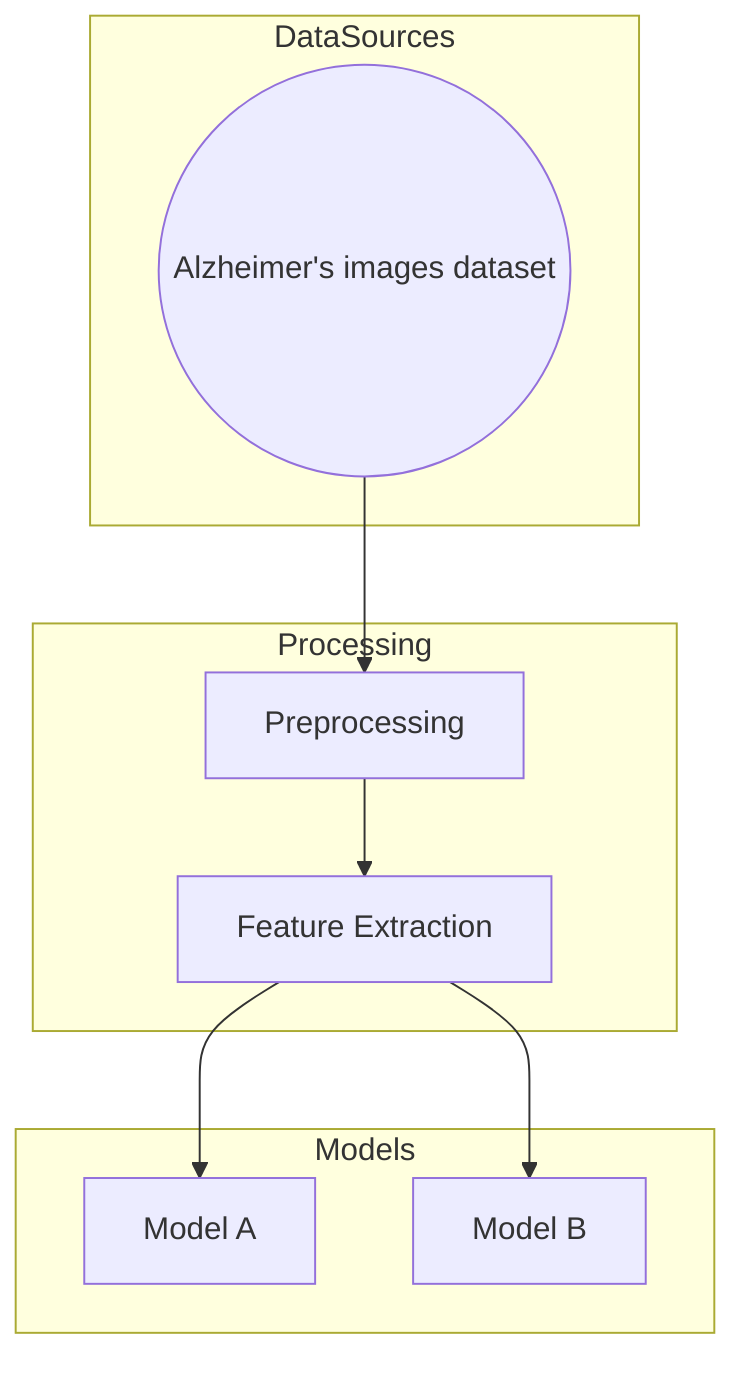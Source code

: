 flowchart TD
    subgraph DataSources
        DS1(("Alzheimer's images dataset"))
    end
    subgraph Processing
        P1["Preprocessing"]
        P2["Feature Extraction"]
    end
    subgraph Models
        M1["Model A"]
        M2["Model B"]
    end
    DS1 --> P1
    P1 --> P2
    P2 --> M1
    P2 --> M2